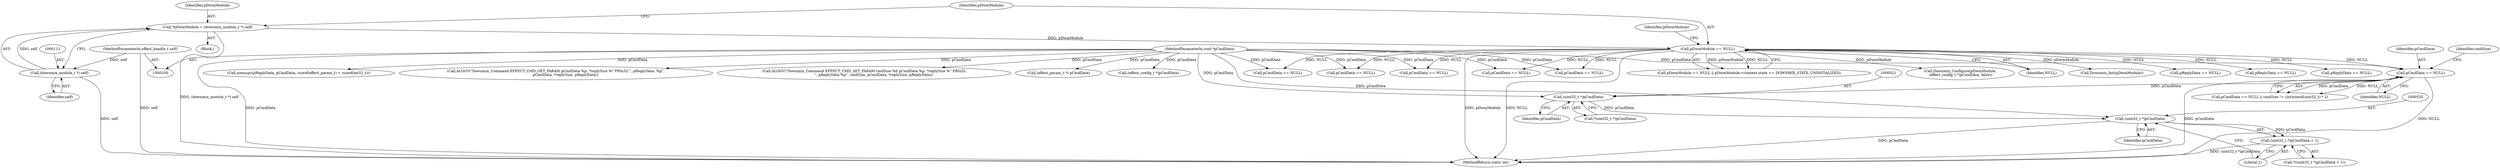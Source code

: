 digraph "0_Android_aeea52da00d210587fb3ed895de3d5f2e0264c88_0@pointer" {
"1000520" [label="(Call,(uint32_t *)pCmdData)"];
"1000496" [label="(Call,pCmdData == NULL)"];
"1000104" [label="(MethodParameterIn,void *pCmdData)"];
"1000118" [label="(Call,pDwmModule == NULL)"];
"1000109" [label="(Call,*pDwmModule = (downmix_module_t *) self)"];
"1000111" [label="(Call,(downmix_module_t *) self)"];
"1000101" [label="(MethodParameterIn,effect_handle_t self)"];
"1000534" [label="(Call,(uint32_t *)pCmdData)"];
"1000533" [label="(Call,(uint32_t *)pCmdData + 1)"];
"1000500" [label="(Identifier,cmdSize)"];
"1000320" [label="(Call,pCmdData == NULL)"];
"1000101" [label="(MethodParameterIn,effect_handle_t self)"];
"1000534" [label="(Call,(uint32_t *)pCmdData)"];
"1000117" [label="(Call,pDwmModule == NULL || pDwmModule->context.state == DOWNMIX_STATE_UNINITIALIZED)"];
"1000119" [label="(Identifier,pDwmModule)"];
"1000110" [label="(Identifier,pDwmModule)"];
"1000537" [label="(Literal,1)"];
"1000549" [label="(Call,pCmdData == NULL)"];
"1000173" [label="(Call,pCmdData == NULL)"];
"1000118" [label="(Call,pDwmModule == NULL)"];
"1000267" [label="(Call,memcpy(pReplyData, pCmdData, sizeof(effect_param_t) + sizeof(int32_t)))"];
"1000203" [label="(Call,Downmix_Configure(pDwmModule,\n (effect_config_t *)pCmdData, false))"];
"1000572" [label="(MethodReturn,static int)"];
"1000520" [label="(Call,(uint32_t *)pCmdData)"];
"1000497" [label="(Identifier,pCmdData)"];
"1000478" [label="(Call,pCmdData == NULL)"];
"1000113" [label="(Identifier,self)"];
"1000216" [label="(Call,ALOGV(\"Downmix_Command EFFECT_CMD_GET_PARAM pCmdData %p, *replySize %\" PRIu32 \", pReplyData: %p\",\n                 pCmdData, *replySize, pReplyData))"];
"1000311" [label="(Call,ALOGV(\"Downmix_Command EFFECT_CMD_SET_PARAM cmdSize %d pCmdData %p, *replySize %\" PRIu32\n                 \", pReplyData %p\", cmdSize, pCmdData, *replySize, pReplyData))"];
"1000111" [label="(Call,(downmix_module_t *) self)"];
"1000355" [label="(Call,(effect_param_t *) pCmdData)"];
"1000496" [label="(Call,pCmdData == NULL)"];
"1000522" [label="(Identifier,pCmdData)"];
"1000107" [label="(Block,)"];
"1000495" [label="(Call,pCmdData == NULL || cmdSize != (int)sizeof(uint32_t) * 2)"];
"1000498" [label="(Identifier,NULL)"];
"1000104" [label="(MethodParameterIn,void *pCmdData)"];
"1000532" [label="(Call,*((uint32_t *)pCmdData + 1))"];
"1000120" [label="(Identifier,NULL)"];
"1000167" [label="(Call,Downmix_Init(pDwmModule))"];
"1000392" [label="(Call,pReplyData == NULL)"];
"1000224" [label="(Call,pCmdData == NULL)"];
"1000146" [label="(Call,pReplyData == NULL)"];
"1000536" [label="(Identifier,pCmdData)"];
"1000519" [label="(Call,*(uint32_t *)pCmdData)"];
"1000435" [label="(Call,pReplyData == NULL)"];
"1000109" [label="(Call,*pDwmModule = (downmix_module_t *) self)"];
"1000205" [label="(Call,(effect_config_t *)pCmdData)"];
"1000533" [label="(Call,(uint32_t *)pCmdData + 1)"];
"1000124" [label="(Identifier,pDwmModule)"];
"1000520" -> "1000519"  [label="AST: "];
"1000520" -> "1000522"  [label="CFG: "];
"1000521" -> "1000520"  [label="AST: "];
"1000522" -> "1000520"  [label="AST: "];
"1000519" -> "1000520"  [label="CFG: "];
"1000496" -> "1000520"  [label="DDG: pCmdData"];
"1000104" -> "1000520"  [label="DDG: pCmdData"];
"1000520" -> "1000534"  [label="DDG: pCmdData"];
"1000496" -> "1000495"  [label="AST: "];
"1000496" -> "1000498"  [label="CFG: "];
"1000497" -> "1000496"  [label="AST: "];
"1000498" -> "1000496"  [label="AST: "];
"1000500" -> "1000496"  [label="CFG: "];
"1000495" -> "1000496"  [label="CFG: "];
"1000496" -> "1000572"  [label="DDG: NULL"];
"1000496" -> "1000572"  [label="DDG: pCmdData"];
"1000496" -> "1000495"  [label="DDG: pCmdData"];
"1000496" -> "1000495"  [label="DDG: NULL"];
"1000104" -> "1000496"  [label="DDG: pCmdData"];
"1000118" -> "1000496"  [label="DDG: NULL"];
"1000104" -> "1000100"  [label="AST: "];
"1000104" -> "1000572"  [label="DDG: pCmdData"];
"1000104" -> "1000173"  [label="DDG: pCmdData"];
"1000104" -> "1000205"  [label="DDG: pCmdData"];
"1000104" -> "1000216"  [label="DDG: pCmdData"];
"1000104" -> "1000224"  [label="DDG: pCmdData"];
"1000104" -> "1000267"  [label="DDG: pCmdData"];
"1000104" -> "1000311"  [label="DDG: pCmdData"];
"1000104" -> "1000320"  [label="DDG: pCmdData"];
"1000104" -> "1000355"  [label="DDG: pCmdData"];
"1000104" -> "1000478"  [label="DDG: pCmdData"];
"1000104" -> "1000534"  [label="DDG: pCmdData"];
"1000104" -> "1000549"  [label="DDG: pCmdData"];
"1000118" -> "1000117"  [label="AST: "];
"1000118" -> "1000120"  [label="CFG: "];
"1000119" -> "1000118"  [label="AST: "];
"1000120" -> "1000118"  [label="AST: "];
"1000124" -> "1000118"  [label="CFG: "];
"1000117" -> "1000118"  [label="CFG: "];
"1000118" -> "1000572"  [label="DDG: NULL"];
"1000118" -> "1000572"  [label="DDG: pDwmModule"];
"1000118" -> "1000117"  [label="DDG: pDwmModule"];
"1000118" -> "1000117"  [label="DDG: NULL"];
"1000109" -> "1000118"  [label="DDG: pDwmModule"];
"1000118" -> "1000146"  [label="DDG: NULL"];
"1000118" -> "1000167"  [label="DDG: pDwmModule"];
"1000118" -> "1000173"  [label="DDG: NULL"];
"1000118" -> "1000203"  [label="DDG: pDwmModule"];
"1000118" -> "1000224"  [label="DDG: NULL"];
"1000118" -> "1000320"  [label="DDG: NULL"];
"1000118" -> "1000392"  [label="DDG: NULL"];
"1000118" -> "1000435"  [label="DDG: NULL"];
"1000118" -> "1000478"  [label="DDG: NULL"];
"1000118" -> "1000549"  [label="DDG: NULL"];
"1000109" -> "1000107"  [label="AST: "];
"1000109" -> "1000111"  [label="CFG: "];
"1000110" -> "1000109"  [label="AST: "];
"1000111" -> "1000109"  [label="AST: "];
"1000119" -> "1000109"  [label="CFG: "];
"1000109" -> "1000572"  [label="DDG: (downmix_module_t *) self"];
"1000111" -> "1000109"  [label="DDG: self"];
"1000111" -> "1000113"  [label="CFG: "];
"1000112" -> "1000111"  [label="AST: "];
"1000113" -> "1000111"  [label="AST: "];
"1000111" -> "1000572"  [label="DDG: self"];
"1000101" -> "1000111"  [label="DDG: self"];
"1000101" -> "1000100"  [label="AST: "];
"1000101" -> "1000572"  [label="DDG: self"];
"1000534" -> "1000533"  [label="AST: "];
"1000534" -> "1000536"  [label="CFG: "];
"1000535" -> "1000534"  [label="AST: "];
"1000536" -> "1000534"  [label="AST: "];
"1000537" -> "1000534"  [label="CFG: "];
"1000534" -> "1000572"  [label="DDG: pCmdData"];
"1000534" -> "1000533"  [label="DDG: pCmdData"];
"1000533" -> "1000532"  [label="AST: "];
"1000533" -> "1000537"  [label="CFG: "];
"1000537" -> "1000533"  [label="AST: "];
"1000532" -> "1000533"  [label="CFG: "];
"1000533" -> "1000572"  [label="DDG: (uint32_t *)pCmdData"];
}
